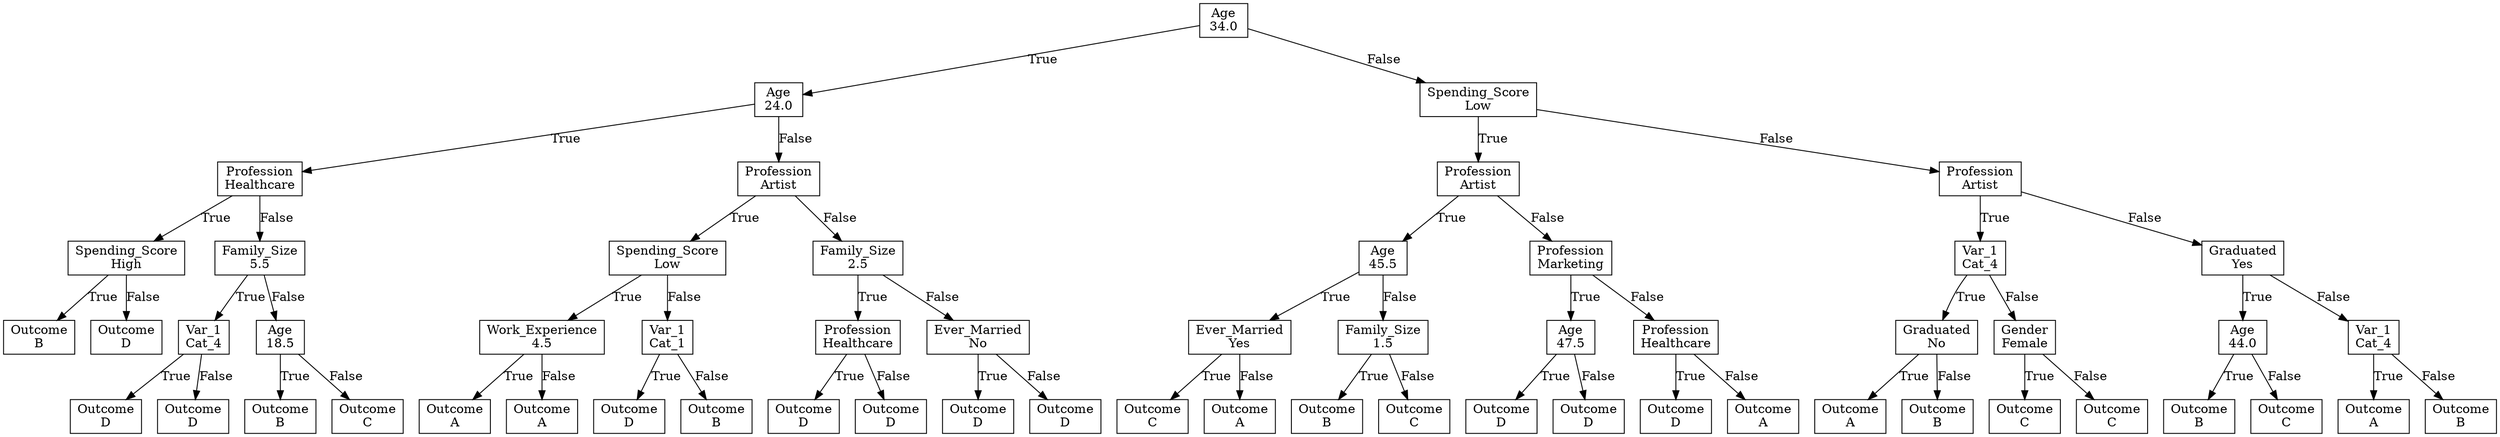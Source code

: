 digraph {
	node [shape=box]
	0 [label="Age
34.0"]
	1 [label="Age
24.0"]
	0 -> 1 [label=True]
	2 [label="Spending_Score
Low"]
	0 -> 2 [label=False]
	3 [label="Profession
Healthcare"]
	1 -> 3 [label=True]
	4 [label="Profession
Artist"]
	1 -> 4 [label=False]
	5 [label="Profession
Artist"]
	2 -> 5 [label=True]
	6 [label="Profession
Artist"]
	2 -> 6 [label=False]
	7 [label="Spending_Score
High"]
	3 -> 7 [label=True]
	8 [label="Family_Size
5.5"]
	3 -> 8 [label=False]
	9 [label="Spending_Score
Low"]
	4 -> 9 [label=True]
	10 [label="Family_Size
2.5"]
	4 -> 10 [label=False]
	11 [label="Age
45.5"]
	5 -> 11 [label=True]
	12 [label="Profession
Marketing"]
	5 -> 12 [label=False]
	13 [label="Var_1
Cat_4"]
	6 -> 13 [label=True]
	14 [label="Graduated
Yes"]
	6 -> 14 [label=False]
	15 [label="Outcome
B"]
	7 -> 15 [label=True]
	16 [label="Outcome
D"]
	7 -> 16 [label=False]
	17 [label="Var_1
Cat_4"]
	8 -> 17 [label=True]
	18 [label="Age
18.5"]
	8 -> 18 [label=False]
	19 [label="Work_Experience
4.5"]
	9 -> 19 [label=True]
	20 [label="Var_1
Cat_1"]
	9 -> 20 [label=False]
	21 [label="Profession
Healthcare"]
	10 -> 21 [label=True]
	22 [label="Ever_Married
No"]
	10 -> 22 [label=False]
	23 [label="Ever_Married
Yes"]
	11 -> 23 [label=True]
	24 [label="Family_Size
1.5"]
	11 -> 24 [label=False]
	25 [label="Age
47.5"]
	12 -> 25 [label=True]
	26 [label="Profession
Healthcare"]
	12 -> 26 [label=False]
	27 [label="Graduated
No"]
	13 -> 27 [label=True]
	28 [label="Gender
Female"]
	13 -> 28 [label=False]
	29 [label="Age
44.0"]
	14 -> 29 [label=True]
	30 [label="Var_1
Cat_4"]
	14 -> 30 [label=False]
	31 [label="Outcome
D"]
	17 -> 31 [label=True]
	32 [label="Outcome
D"]
	17 -> 32 [label=False]
	33 [label="Outcome
B"]
	18 -> 33 [label=True]
	34 [label="Outcome
C"]
	18 -> 34 [label=False]
	35 [label="Outcome
A"]
	19 -> 35 [label=True]
	36 [label="Outcome
A"]
	19 -> 36 [label=False]
	37 [label="Outcome
D"]
	20 -> 37 [label=True]
	38 [label="Outcome
B"]
	20 -> 38 [label=False]
	39 [label="Outcome
D"]
	21 -> 39 [label=True]
	40 [label="Outcome
D"]
	21 -> 40 [label=False]
	41 [label="Outcome
D"]
	22 -> 41 [label=True]
	42 [label="Outcome
D"]
	22 -> 42 [label=False]
	43 [label="Outcome
C"]
	23 -> 43 [label=True]
	44 [label="Outcome
A"]
	23 -> 44 [label=False]
	45 [label="Outcome
B"]
	24 -> 45 [label=True]
	46 [label="Outcome
C"]
	24 -> 46 [label=False]
	47 [label="Outcome
D"]
	25 -> 47 [label=True]
	48 [label="Outcome
D"]
	25 -> 48 [label=False]
	49 [label="Outcome
D"]
	26 -> 49 [label=True]
	50 [label="Outcome
A"]
	26 -> 50 [label=False]
	51 [label="Outcome
A"]
	27 -> 51 [label=True]
	52 [label="Outcome
B"]
	27 -> 52 [label=False]
	53 [label="Outcome
C"]
	28 -> 53 [label=True]
	54 [label="Outcome
C"]
	28 -> 54 [label=False]
	55 [label="Outcome
B"]
	29 -> 55 [label=True]
	56 [label="Outcome
C"]
	29 -> 56 [label=False]
	57 [label="Outcome
A"]
	30 -> 57 [label=True]
	58 [label="Outcome
B"]
	30 -> 58 [label=False]
}
